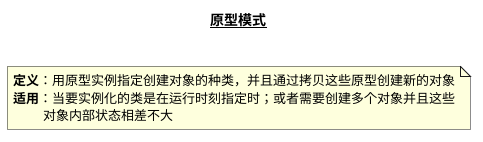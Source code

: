 @startuml
title __**原型模式**__\n

note as N1
**定义**：用原型实例指定创建对象的种类，并且通过拷贝这些原型创建新的对象
**适用**：当要实例化的类是在运行时刻指定时；或者需要创建多个对象并且这些
         对象内部状态相差不大
end note

newpage

abstract class Prototype {
+ clone()
}
class ConcretePrototype

ConcretePrototype -up-|> Prototype
Client -right-> Prototype


note as pn
原型类，声明一个
克隆自身的接口
end note
Prototype -right-> pn

note as cpn
具体原型类，实现一个克隆自身的操作
end note
ConcretePrototype --> cpn

note as cn
让一个原型克隆自身
从而创建一个新的对象
end note
Client -left-> cn

@enduml